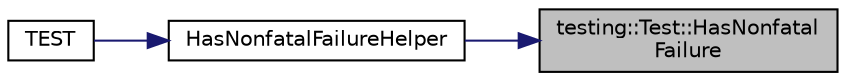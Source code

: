digraph "testing::Test::HasNonfatalFailure"
{
 // LATEX_PDF_SIZE
  bgcolor="transparent";
  edge [fontname="Helvetica",fontsize="10",labelfontname="Helvetica",labelfontsize="10"];
  node [fontname="Helvetica",fontsize="10",shape=record];
  rankdir="RL";
  Node1 [label="testing::Test::HasNonfatal\lFailure",height=0.2,width=0.4,color="black", fillcolor="grey75", style="filled", fontcolor="black",tooltip=" "];
  Node1 -> Node2 [dir="back",color="midnightblue",fontsize="10",style="solid",fontname="Helvetica"];
  Node2 [label="HasNonfatalFailureHelper",height=0.2,width=0.4,color="black",URL="$gtest__unittest_8cc.html#ac6eb4ad0064e248acc8f01b6f4353b95",tooltip=" "];
  Node2 -> Node3 [dir="back",color="midnightblue",fontsize="10",style="solid",fontname="Helvetica"];
  Node3 [label="TEST",height=0.2,width=0.4,color="black",URL="$gtest__unittest_8cc.html#a97a31bbf9d4d1f7f36021db7efed056a",tooltip=" "];
}
